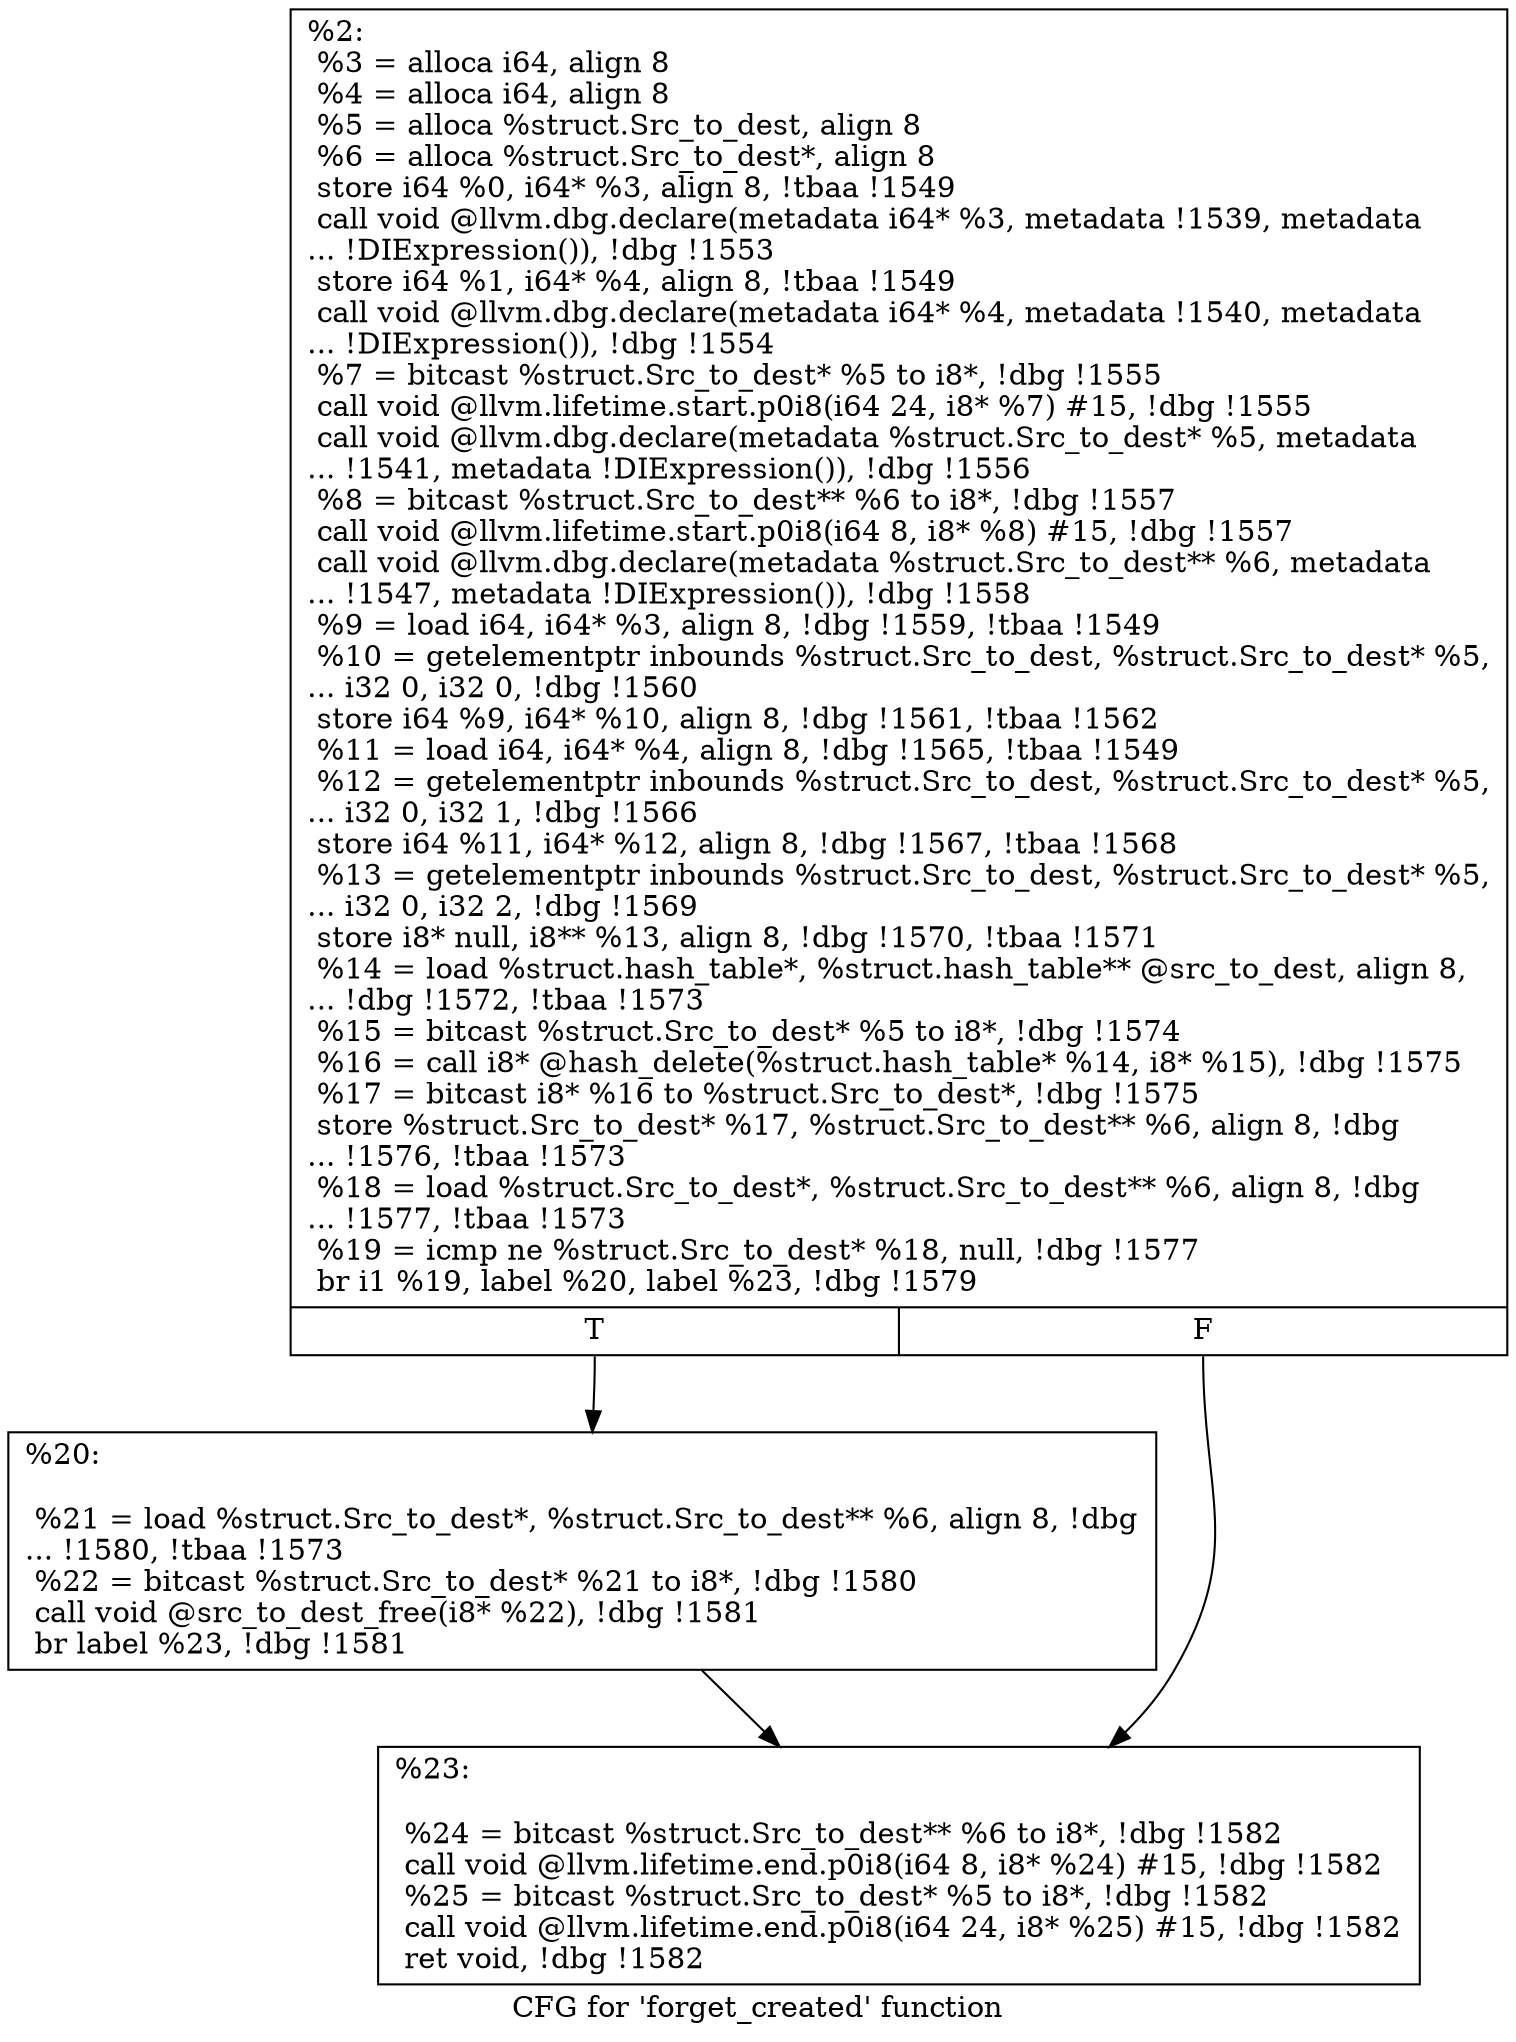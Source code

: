 digraph "CFG for 'forget_created' function" {
	label="CFG for 'forget_created' function";

	Node0x28aae80 [shape=record,label="{%2:\l  %3 = alloca i64, align 8\l  %4 = alloca i64, align 8\l  %5 = alloca %struct.Src_to_dest, align 8\l  %6 = alloca %struct.Src_to_dest*, align 8\l  store i64 %0, i64* %3, align 8, !tbaa !1549\l  call void @llvm.dbg.declare(metadata i64* %3, metadata !1539, metadata\l... !DIExpression()), !dbg !1553\l  store i64 %1, i64* %4, align 8, !tbaa !1549\l  call void @llvm.dbg.declare(metadata i64* %4, metadata !1540, metadata\l... !DIExpression()), !dbg !1554\l  %7 = bitcast %struct.Src_to_dest* %5 to i8*, !dbg !1555\l  call void @llvm.lifetime.start.p0i8(i64 24, i8* %7) #15, !dbg !1555\l  call void @llvm.dbg.declare(metadata %struct.Src_to_dest* %5, metadata\l... !1541, metadata !DIExpression()), !dbg !1556\l  %8 = bitcast %struct.Src_to_dest** %6 to i8*, !dbg !1557\l  call void @llvm.lifetime.start.p0i8(i64 8, i8* %8) #15, !dbg !1557\l  call void @llvm.dbg.declare(metadata %struct.Src_to_dest** %6, metadata\l... !1547, metadata !DIExpression()), !dbg !1558\l  %9 = load i64, i64* %3, align 8, !dbg !1559, !tbaa !1549\l  %10 = getelementptr inbounds %struct.Src_to_dest, %struct.Src_to_dest* %5,\l... i32 0, i32 0, !dbg !1560\l  store i64 %9, i64* %10, align 8, !dbg !1561, !tbaa !1562\l  %11 = load i64, i64* %4, align 8, !dbg !1565, !tbaa !1549\l  %12 = getelementptr inbounds %struct.Src_to_dest, %struct.Src_to_dest* %5,\l... i32 0, i32 1, !dbg !1566\l  store i64 %11, i64* %12, align 8, !dbg !1567, !tbaa !1568\l  %13 = getelementptr inbounds %struct.Src_to_dest, %struct.Src_to_dest* %5,\l... i32 0, i32 2, !dbg !1569\l  store i8* null, i8** %13, align 8, !dbg !1570, !tbaa !1571\l  %14 = load %struct.hash_table*, %struct.hash_table** @src_to_dest, align 8,\l... !dbg !1572, !tbaa !1573\l  %15 = bitcast %struct.Src_to_dest* %5 to i8*, !dbg !1574\l  %16 = call i8* @hash_delete(%struct.hash_table* %14, i8* %15), !dbg !1575\l  %17 = bitcast i8* %16 to %struct.Src_to_dest*, !dbg !1575\l  store %struct.Src_to_dest* %17, %struct.Src_to_dest** %6, align 8, !dbg\l... !1576, !tbaa !1573\l  %18 = load %struct.Src_to_dest*, %struct.Src_to_dest** %6, align 8, !dbg\l... !1577, !tbaa !1573\l  %19 = icmp ne %struct.Src_to_dest* %18, null, !dbg !1577\l  br i1 %19, label %20, label %23, !dbg !1579\l|{<s0>T|<s1>F}}"];
	Node0x28aae80:s0 -> Node0x28abd70;
	Node0x28aae80:s1 -> Node0x28abdc0;
	Node0x28abd70 [shape=record,label="{%20:\l\l  %21 = load %struct.Src_to_dest*, %struct.Src_to_dest** %6, align 8, !dbg\l... !1580, !tbaa !1573\l  %22 = bitcast %struct.Src_to_dest* %21 to i8*, !dbg !1580\l  call void @src_to_dest_free(i8* %22), !dbg !1581\l  br label %23, !dbg !1581\l}"];
	Node0x28abd70 -> Node0x28abdc0;
	Node0x28abdc0 [shape=record,label="{%23:\l\l  %24 = bitcast %struct.Src_to_dest** %6 to i8*, !dbg !1582\l  call void @llvm.lifetime.end.p0i8(i64 8, i8* %24) #15, !dbg !1582\l  %25 = bitcast %struct.Src_to_dest* %5 to i8*, !dbg !1582\l  call void @llvm.lifetime.end.p0i8(i64 24, i8* %25) #15, !dbg !1582\l  ret void, !dbg !1582\l}"];
}
